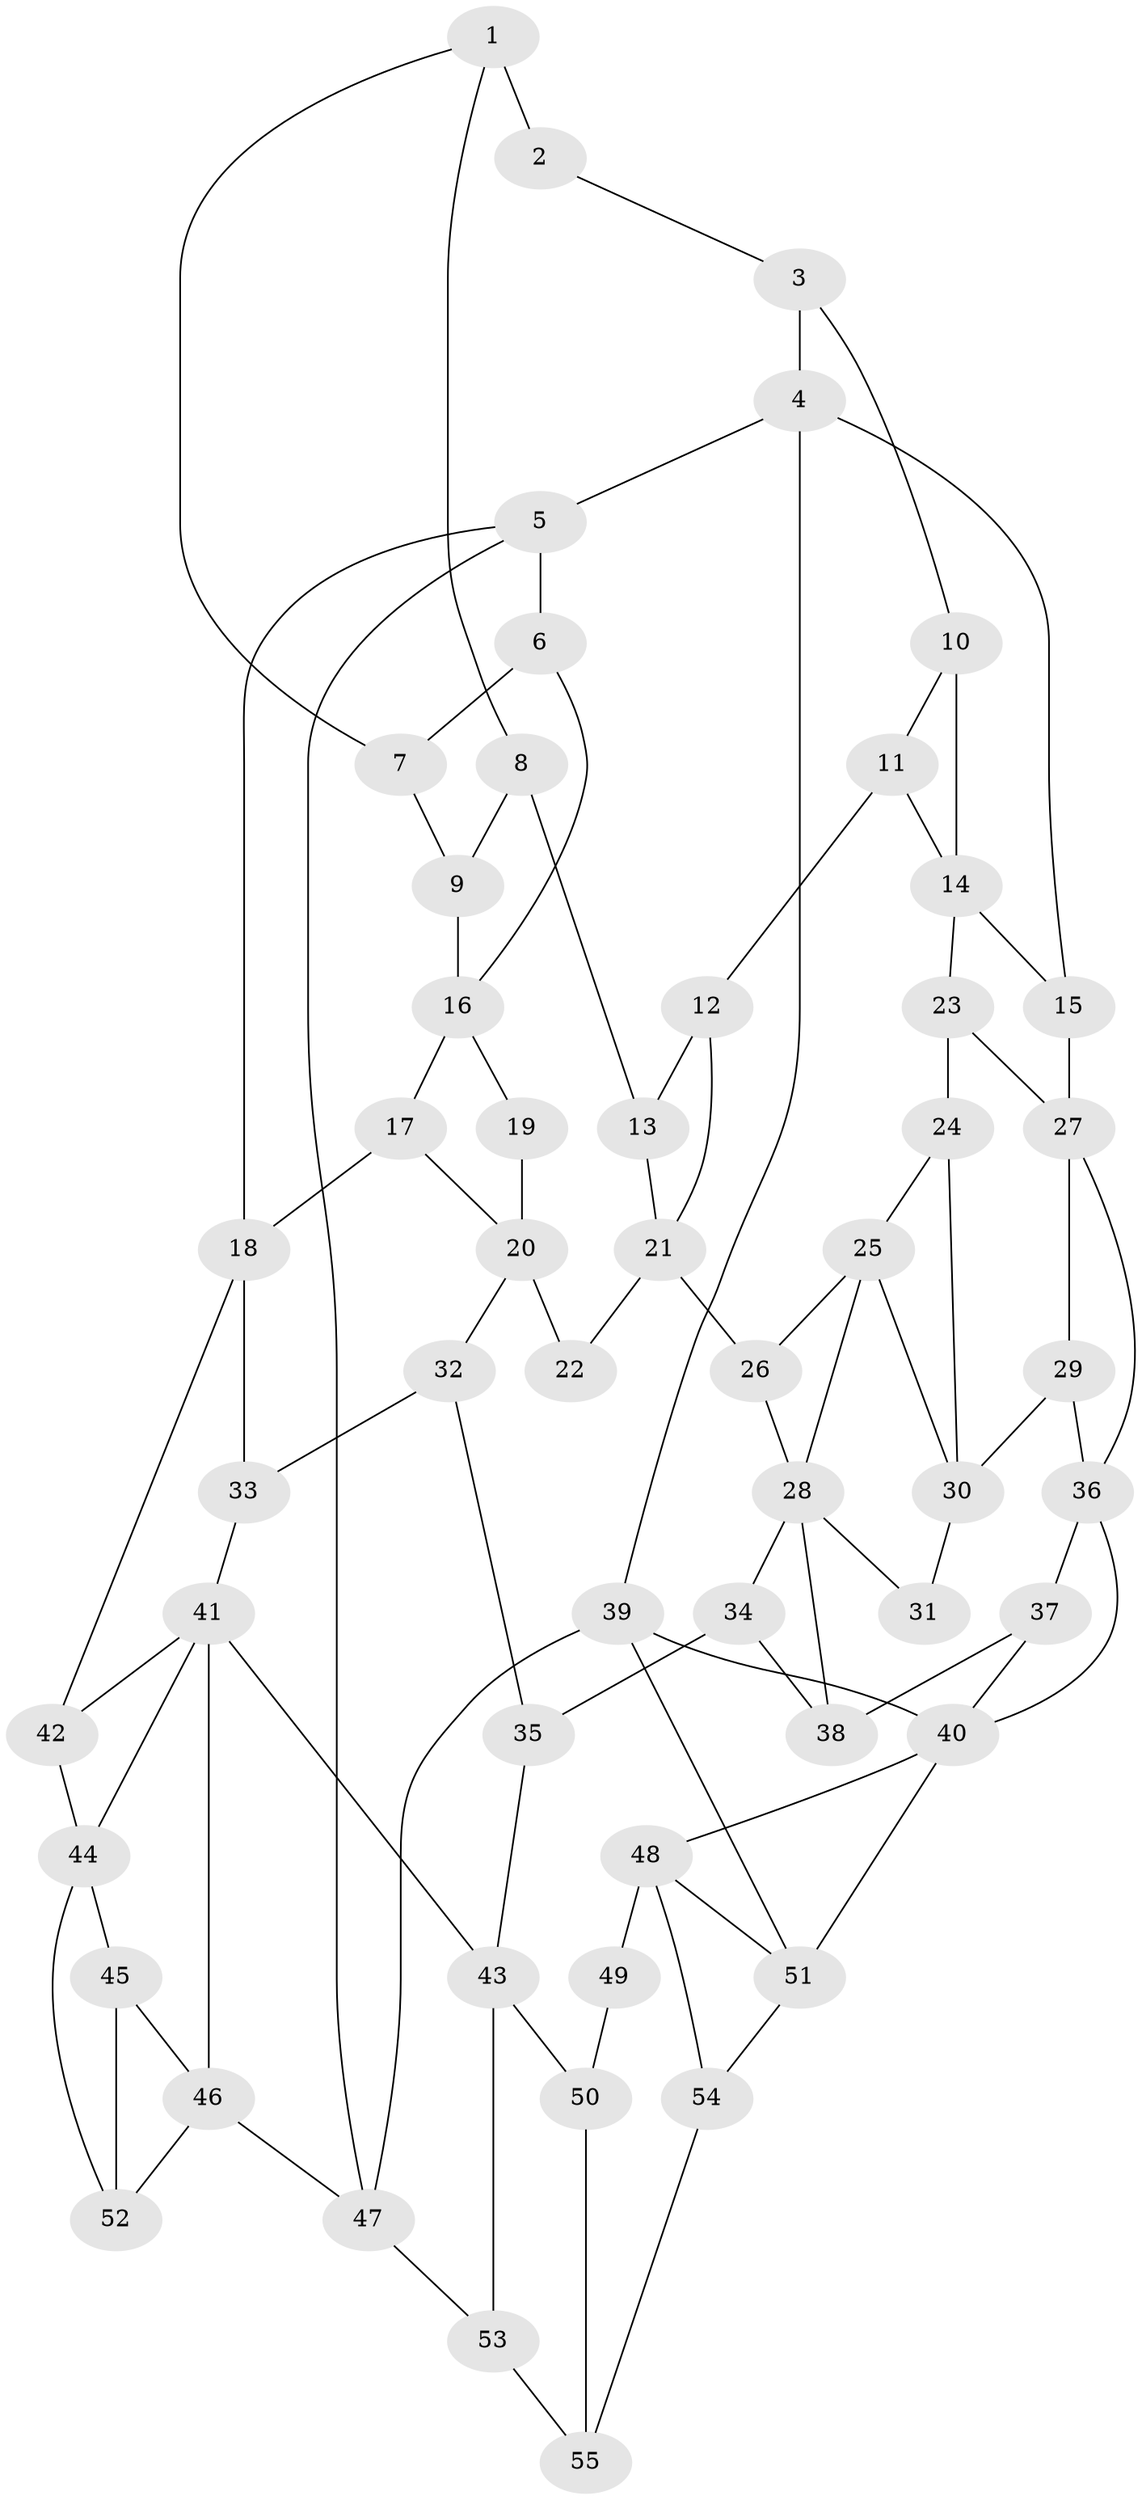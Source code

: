 // original degree distribution, {3: 0.03636363636363636, 4: 0.22727272727272727, 5: 0.4909090909090909, 6: 0.24545454545454545}
// Generated by graph-tools (version 1.1) at 2025/38/03/09/25 02:38:20]
// undirected, 55 vertices, 92 edges
graph export_dot {
graph [start="1"]
  node [color=gray90,style=filled];
  1;
  2;
  3;
  4;
  5;
  6;
  7;
  8;
  9;
  10;
  11;
  12;
  13;
  14;
  15;
  16;
  17;
  18;
  19;
  20;
  21;
  22;
  23;
  24;
  25;
  26;
  27;
  28;
  29;
  30;
  31;
  32;
  33;
  34;
  35;
  36;
  37;
  38;
  39;
  40;
  41;
  42;
  43;
  44;
  45;
  46;
  47;
  48;
  49;
  50;
  51;
  52;
  53;
  54;
  55;
  1 -- 2 [weight=2.0];
  1 -- 7 [weight=1.0];
  1 -- 8 [weight=1.0];
  2 -- 3 [weight=1.0];
  3 -- 4 [weight=1.0];
  3 -- 10 [weight=1.0];
  4 -- 5 [weight=1.0];
  4 -- 15 [weight=1.0];
  4 -- 39 [weight=1.0];
  5 -- 6 [weight=1.0];
  5 -- 18 [weight=1.0];
  5 -- 47 [weight=1.0];
  6 -- 7 [weight=1.0];
  6 -- 16 [weight=1.0];
  7 -- 9 [weight=1.0];
  8 -- 9 [weight=1.0];
  8 -- 13 [weight=1.0];
  9 -- 16 [weight=1.0];
  10 -- 11 [weight=1.0];
  10 -- 14 [weight=1.0];
  11 -- 12 [weight=1.0];
  11 -- 14 [weight=1.0];
  12 -- 13 [weight=1.0];
  12 -- 21 [weight=1.0];
  13 -- 21 [weight=1.0];
  14 -- 15 [weight=1.0];
  14 -- 23 [weight=1.0];
  15 -- 27 [weight=2.0];
  16 -- 17 [weight=1.0];
  16 -- 19 [weight=1.0];
  17 -- 18 [weight=2.0];
  17 -- 20 [weight=1.0];
  18 -- 33 [weight=1.0];
  18 -- 42 [weight=1.0];
  19 -- 20 [weight=2.0];
  20 -- 22 [weight=2.0];
  20 -- 32 [weight=1.0];
  21 -- 22 [weight=2.0];
  21 -- 26 [weight=2.0];
  23 -- 24 [weight=1.0];
  23 -- 27 [weight=2.0];
  24 -- 25 [weight=1.0];
  24 -- 30 [weight=1.0];
  25 -- 26 [weight=1.0];
  25 -- 28 [weight=1.0];
  25 -- 30 [weight=1.0];
  26 -- 28 [weight=2.0];
  27 -- 29 [weight=1.0];
  27 -- 36 [weight=1.0];
  28 -- 31 [weight=1.0];
  28 -- 34 [weight=1.0];
  28 -- 38 [weight=1.0];
  29 -- 30 [weight=2.0];
  29 -- 36 [weight=1.0];
  30 -- 31 [weight=2.0];
  32 -- 33 [weight=1.0];
  32 -- 35 [weight=1.0];
  33 -- 41 [weight=1.0];
  34 -- 35 [weight=1.0];
  34 -- 38 [weight=1.0];
  35 -- 43 [weight=1.0];
  36 -- 37 [weight=1.0];
  36 -- 40 [weight=1.0];
  37 -- 38 [weight=1.0];
  37 -- 40 [weight=1.0];
  39 -- 40 [weight=1.0];
  39 -- 47 [weight=1.0];
  39 -- 51 [weight=1.0];
  40 -- 48 [weight=1.0];
  40 -- 51 [weight=2.0];
  41 -- 42 [weight=1.0];
  41 -- 43 [weight=1.0];
  41 -- 44 [weight=1.0];
  41 -- 46 [weight=1.0];
  42 -- 44 [weight=1.0];
  43 -- 50 [weight=2.0];
  43 -- 53 [weight=1.0];
  44 -- 45 [weight=1.0];
  44 -- 52 [weight=1.0];
  45 -- 46 [weight=1.0];
  45 -- 52 [weight=2.0];
  46 -- 47 [weight=1.0];
  46 -- 52 [weight=1.0];
  47 -- 53 [weight=1.0];
  48 -- 49 [weight=2.0];
  48 -- 51 [weight=2.0];
  48 -- 54 [weight=1.0];
  49 -- 50 [weight=2.0];
  50 -- 55 [weight=2.0];
  51 -- 54 [weight=1.0];
  53 -- 55 [weight=1.0];
  54 -- 55 [weight=1.0];
}
